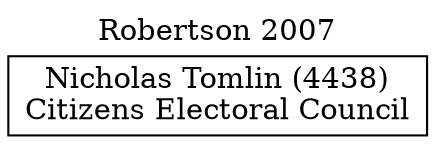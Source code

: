 // House preference flow
digraph "Nicholas Tomlin (4438)_Robertson_2007" {
	graph [label="Robertson 2007" labelloc=t mclimit=10]
	node [shape=box]
	"Nicholas Tomlin (4438)" [label="Nicholas Tomlin (4438)
Citizens Electoral Council"]
}
